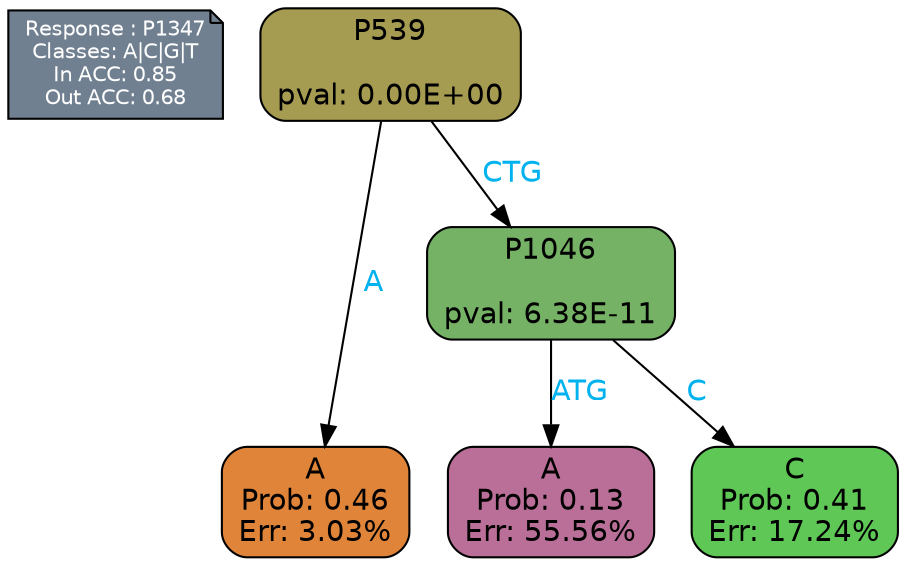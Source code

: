 digraph Tree {
node [shape=box, style="filled, rounded", color="black", fontname=helvetica] ;
graph [ranksep=equally, splines=polylines, bgcolor=transparent, dpi=600] ;
edge [fontname=helvetica] ;
LEGEND [label="Response : P1347
Classes: A|C|G|T
In ACC: 0.85
Out ACC: 0.68
",shape=note,align=left,style=filled,fillcolor="slategray",fontcolor="white",fontsize=10];1 [label="P539

pval: 0.00E+00", fillcolor="#a69c51"] ;
2 [label="A
Prob: 0.46
Err: 3.03%", fillcolor="#e08439"] ;
3 [label="P1046

pval: 6.38E-11", fillcolor="#75b266"] ;
4 [label="A
Prob: 0.13
Err: 55.56%", fillcolor="#ba6f98"] ;
5 [label="C
Prob: 0.41
Err: 17.24%", fillcolor="#5fc756"] ;
1 -> 2 [label="A",fontcolor=deepskyblue2] ;
1 -> 3 [label="CTG",fontcolor=deepskyblue2] ;
3 -> 4 [label="ATG",fontcolor=deepskyblue2] ;
3 -> 5 [label="C",fontcolor=deepskyblue2] ;
{rank = same; 2;4;5;}{rank = same; LEGEND;1;}}